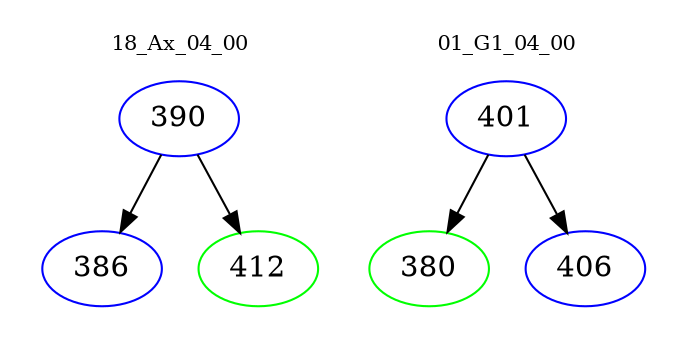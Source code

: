 digraph{
subgraph cluster_0 {
color = white
label = "18_Ax_04_00";
fontsize=10;
T0_390 [label="390", color="blue"]
T0_390 -> T0_386 [color="black"]
T0_386 [label="386", color="blue"]
T0_390 -> T0_412 [color="black"]
T0_412 [label="412", color="green"]
}
subgraph cluster_1 {
color = white
label = "01_G1_04_00";
fontsize=10;
T1_401 [label="401", color="blue"]
T1_401 -> T1_380 [color="black"]
T1_380 [label="380", color="green"]
T1_401 -> T1_406 [color="black"]
T1_406 [label="406", color="blue"]
}
}

